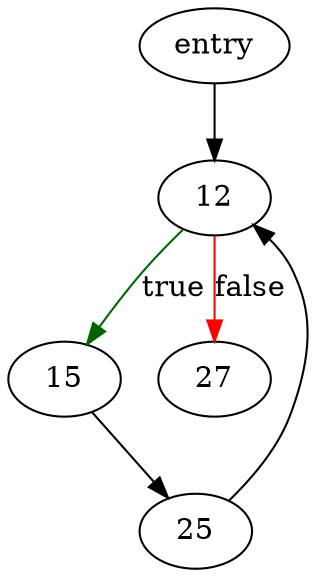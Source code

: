 digraph "closePendingFds" {
	// Node definitions.
	1 [label=entry];
	12;
	15;
	25;
	27;

	// Edge definitions.
	1 -> 12;
	12 -> 15 [
		color=darkgreen
		label=true
	];
	12 -> 27 [
		color=red
		label=false
	];
	15 -> 25;
	25 -> 12;
}